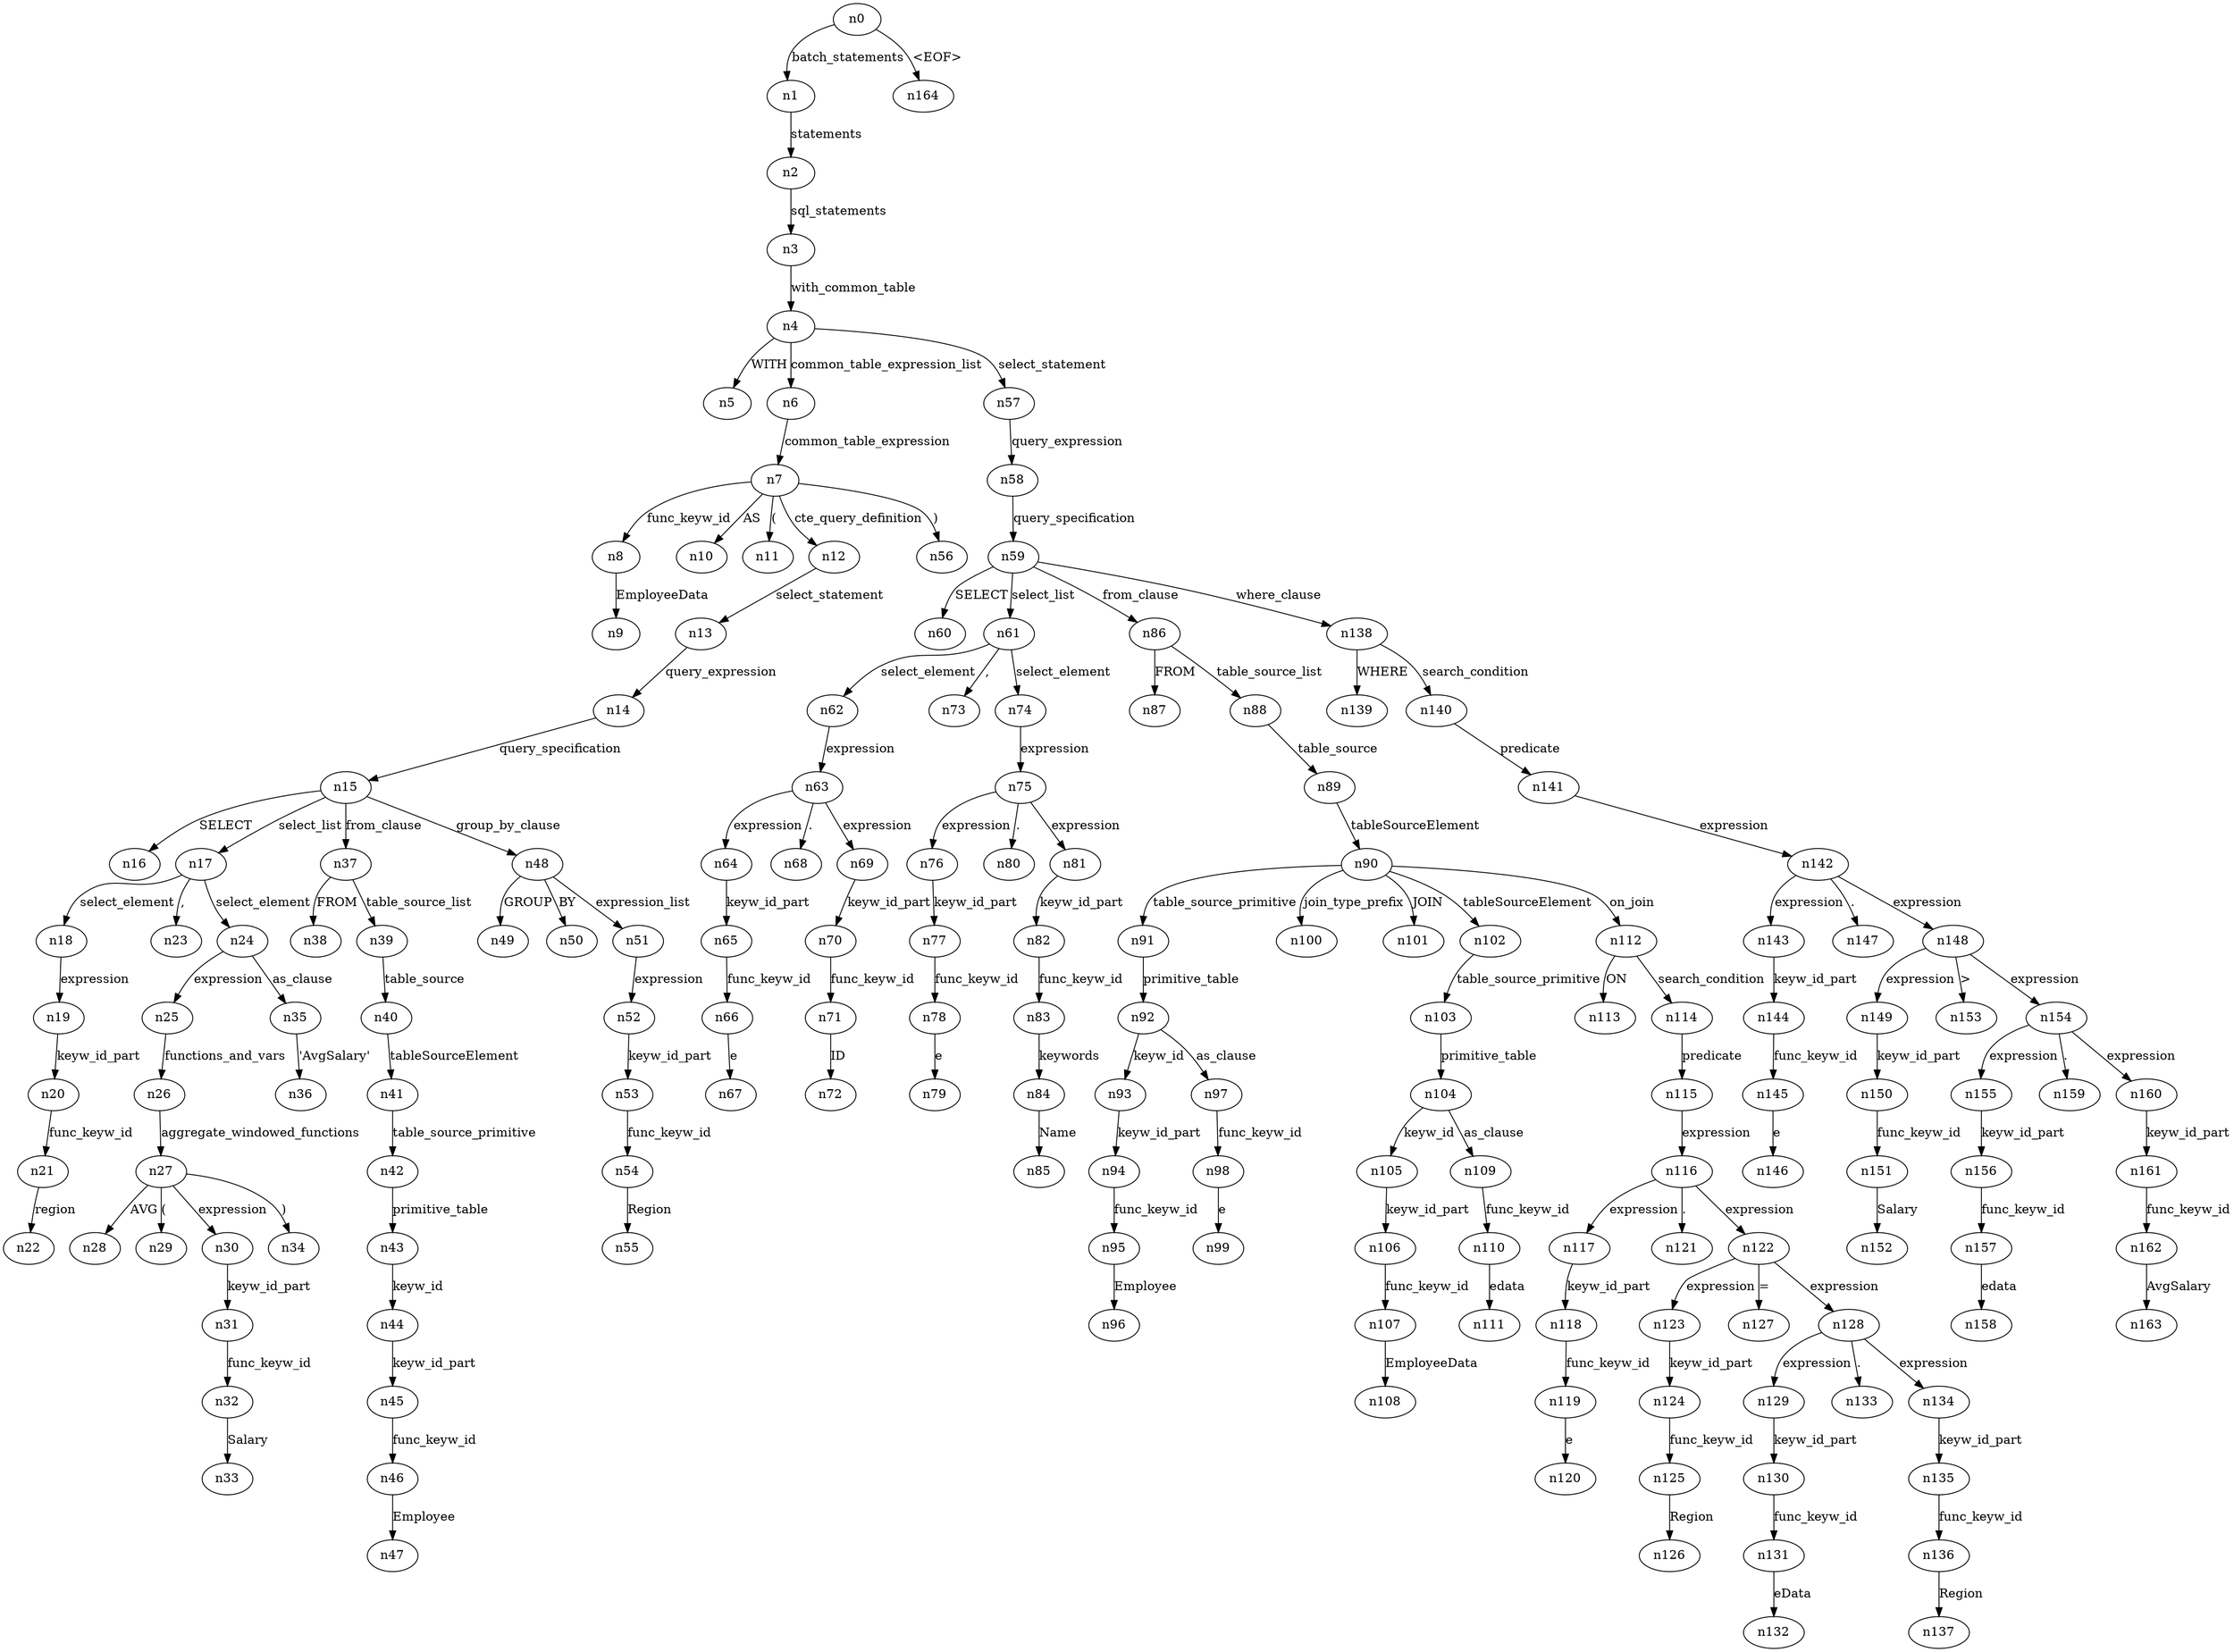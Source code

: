 digraph ParseTree {
  n0 -> n1 [label="batch_statements"];
  n1 -> n2 [label="statements"];
  n2 -> n3 [label="sql_statements"];
  n3 -> n4 [label="with_common_table"];
  n4 -> n5 [label="WITH"];
  n4 -> n6 [label="common_table_expression_list"];
  n6 -> n7 [label="common_table_expression"];
  n7 -> n8 [label="func_keyw_id"];
  n8 -> n9 [label="EmployeeData"];
  n7 -> n10 [label="AS"];
  n7 -> n11 [label="("];
  n7 -> n12 [label="cte_query_definition"];
  n12 -> n13 [label="select_statement"];
  n13 -> n14 [label="query_expression"];
  n14 -> n15 [label="query_specification"];
  n15 -> n16 [label="SELECT"];
  n15 -> n17 [label="select_list"];
  n17 -> n18 [label="select_element"];
  n18 -> n19 [label="expression"];
  n19 -> n20 [label="keyw_id_part"];
  n20 -> n21 [label="func_keyw_id"];
  n21 -> n22 [label="region"];
  n17 -> n23 [label=","];
  n17 -> n24 [label="select_element"];
  n24 -> n25 [label="expression"];
  n25 -> n26 [label="functions_and_vars"];
  n26 -> n27 [label="aggregate_windowed_functions"];
  n27 -> n28 [label="AVG"];
  n27 -> n29 [label="("];
  n27 -> n30 [label="expression"];
  n30 -> n31 [label="keyw_id_part"];
  n31 -> n32 [label="func_keyw_id"];
  n32 -> n33 [label="Salary"];
  n27 -> n34 [label=")"];
  n24 -> n35 [label="as_clause"];
  n35 -> n36 [label="'AvgSalary'"];
  n15 -> n37 [label="from_clause"];
  n37 -> n38 [label="FROM"];
  n37 -> n39 [label="table_source_list"];
  n39 -> n40 [label="table_source"];
  n40 -> n41 [label="tableSourceElement"];
  n41 -> n42 [label="table_source_primitive"];
  n42 -> n43 [label="primitive_table"];
  n43 -> n44 [label="keyw_id"];
  n44 -> n45 [label="keyw_id_part"];
  n45 -> n46 [label="func_keyw_id"];
  n46 -> n47 [label="Employee"];
  n15 -> n48 [label="group_by_clause"];
  n48 -> n49 [label="GROUP"];
  n48 -> n50 [label="BY"];
  n48 -> n51 [label="expression_list"];
  n51 -> n52 [label="expression"];
  n52 -> n53 [label="keyw_id_part"];
  n53 -> n54 [label="func_keyw_id"];
  n54 -> n55 [label="Region"];
  n7 -> n56 [label=")"];
  n4 -> n57 [label="select_statement"];
  n57 -> n58 [label="query_expression"];
  n58 -> n59 [label="query_specification"];
  n59 -> n60 [label="SELECT"];
  n59 -> n61 [label="select_list"];
  n61 -> n62 [label="select_element"];
  n62 -> n63 [label="expression"];
  n63 -> n64 [label="expression"];
  n64 -> n65 [label="keyw_id_part"];
  n65 -> n66 [label="func_keyw_id"];
  n66 -> n67 [label="e"];
  n63 -> n68 [label="."];
  n63 -> n69 [label="expression"];
  n69 -> n70 [label="keyw_id_part"];
  n70 -> n71 [label="func_keyw_id"];
  n71 -> n72 [label="ID"];
  n61 -> n73 [label=","];
  n61 -> n74 [label="select_element"];
  n74 -> n75 [label="expression"];
  n75 -> n76 [label="expression"];
  n76 -> n77 [label="keyw_id_part"];
  n77 -> n78 [label="func_keyw_id"];
  n78 -> n79 [label="e"];
  n75 -> n80 [label="."];
  n75 -> n81 [label="expression"];
  n81 -> n82 [label="keyw_id_part"];
  n82 -> n83 [label="func_keyw_id"];
  n83 -> n84 [label="keywords"];
  n84 -> n85 [label="Name"];
  n59 -> n86 [label="from_clause"];
  n86 -> n87 [label="FROM"];
  n86 -> n88 [label="table_source_list"];
  n88 -> n89 [label="table_source"];
  n89 -> n90 [label="tableSourceElement"];
  n90 -> n91 [label="table_source_primitive"];
  n91 -> n92 [label="primitive_table"];
  n92 -> n93 [label="keyw_id"];
  n93 -> n94 [label="keyw_id_part"];
  n94 -> n95 [label="func_keyw_id"];
  n95 -> n96 [label="Employee"];
  n92 -> n97 [label="as_clause"];
  n97 -> n98 [label="func_keyw_id"];
  n98 -> n99 [label="e"];
  n90 -> n100 [label="join_type_prefix"];
  n90 -> n101 [label="JOIN"];
  n90 -> n102 [label="tableSourceElement"];
  n102 -> n103 [label="table_source_primitive"];
  n103 -> n104 [label="primitive_table"];
  n104 -> n105 [label="keyw_id"];
  n105 -> n106 [label="keyw_id_part"];
  n106 -> n107 [label="func_keyw_id"];
  n107 -> n108 [label="EmployeeData"];
  n104 -> n109 [label="as_clause"];
  n109 -> n110 [label="func_keyw_id"];
  n110 -> n111 [label="edata"];
  n90 -> n112 [label="on_join"];
  n112 -> n113 [label="ON"];
  n112 -> n114 [label="search_condition"];
  n114 -> n115 [label="predicate"];
  n115 -> n116 [label="expression"];
  n116 -> n117 [label="expression"];
  n117 -> n118 [label="keyw_id_part"];
  n118 -> n119 [label="func_keyw_id"];
  n119 -> n120 [label="e"];
  n116 -> n121 [label="."];
  n116 -> n122 [label="expression"];
  n122 -> n123 [label="expression"];
  n123 -> n124 [label="keyw_id_part"];
  n124 -> n125 [label="func_keyw_id"];
  n125 -> n126 [label="Region"];
  n122 -> n127 [label="="];
  n122 -> n128 [label="expression"];
  n128 -> n129 [label="expression"];
  n129 -> n130 [label="keyw_id_part"];
  n130 -> n131 [label="func_keyw_id"];
  n131 -> n132 [label="eData"];
  n128 -> n133 [label="."];
  n128 -> n134 [label="expression"];
  n134 -> n135 [label="keyw_id_part"];
  n135 -> n136 [label="func_keyw_id"];
  n136 -> n137 [label="Region"];
  n59 -> n138 [label="where_clause"];
  n138 -> n139 [label="WHERE"];
  n138 -> n140 [label="search_condition"];
  n140 -> n141 [label="predicate"];
  n141 -> n142 [label="expression"];
  n142 -> n143 [label="expression"];
  n143 -> n144 [label="keyw_id_part"];
  n144 -> n145 [label="func_keyw_id"];
  n145 -> n146 [label="e"];
  n142 -> n147 [label="."];
  n142 -> n148 [label="expression"];
  n148 -> n149 [label="expression"];
  n149 -> n150 [label="keyw_id_part"];
  n150 -> n151 [label="func_keyw_id"];
  n151 -> n152 [label="Salary"];
  n148 -> n153 [label=">"];
  n148 -> n154 [label="expression"];
  n154 -> n155 [label="expression"];
  n155 -> n156 [label="keyw_id_part"];
  n156 -> n157 [label="func_keyw_id"];
  n157 -> n158 [label="edata"];
  n154 -> n159 [label="."];
  n154 -> n160 [label="expression"];
  n160 -> n161 [label="keyw_id_part"];
  n161 -> n162 [label="func_keyw_id"];
  n162 -> n163 [label="AvgSalary"];
  n0 -> n164 [label="<EOF>"];
}